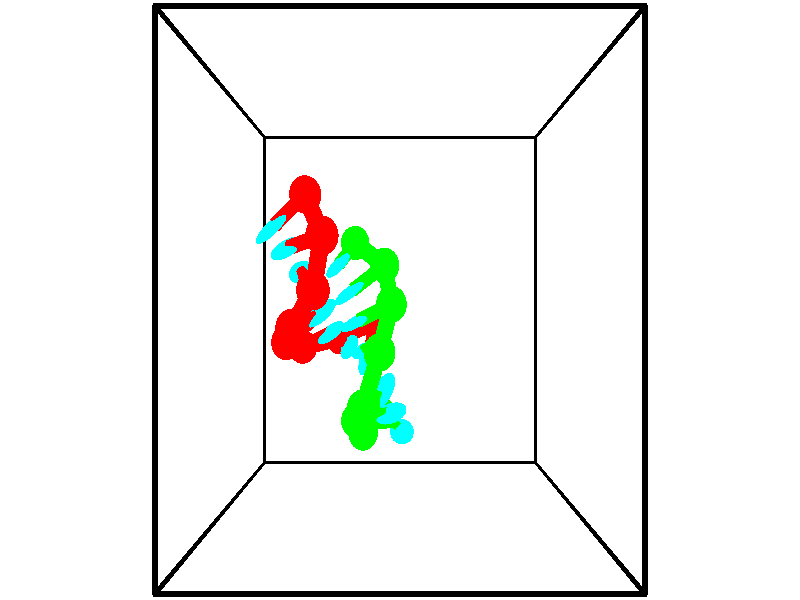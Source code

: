 // switches for output
#declare DRAW_BASES = 1; // possible values are 0, 1; only relevant for DNA ribbons
#declare DRAW_BASES_TYPE = 3; // possible values are 1, 2, 3; only relevant for DNA ribbons
#declare DRAW_FOG = 0; // set to 1 to enable fog

#include "colors.inc"

#include "transforms.inc"
background { rgb <1, 1, 1>}

#default {
   normal{
       ripples 0.25
       frequency 0.20
       turbulence 0.2
       lambda 5
   }
	finish {
		phong 0.1
		phong_size 40.
	}
}

// original window dimensions: 1024x640


// camera settings

camera {
	sky <-0, 1, 0>
	up <-0, 1, 0>
	right 1.6 * <1, 0, 0>
	location <2.5, 2.5, 11.1562>
	look_at <2.5, 2.5, 2.5>
	direction <0, 0, -8.6562>
	angle 67.0682
}


# declare cpy_camera_pos = <2.5, 2.5, 11.1562>;
# if (DRAW_FOG = 1)
fog {
	fog_type 2
	up vnormalize(cpy_camera_pos)
	color rgbt<1,1,1,0.3>
	distance 1e-5
	fog_alt 3e-3
	fog_offset 4
}
# end


// LIGHTS

# declare lum = 6;
global_settings {
	ambient_light rgb lum * <0.05, 0.05, 0.05>
	max_trace_level 15
}# declare cpy_direct_light_amount = 0.25;
light_source
{	1000 * <-1, -1, 1>,
	rgb lum * cpy_direct_light_amount
	parallel
}

light_source
{	1000 * <1, 1, -1>,
	rgb lum * cpy_direct_light_amount
	parallel
}

// strand 0

// nucleotide -1

// particle -1
sphere {
	<1.005388, 3.885456, 1.638801> 0.250000
	pigment { color rgbt <1,0,0,0> }
	no_shadow
}
cylinder {
	<0.725189, 3.622086, 1.748915>,  <0.557070, 3.464064, 1.814983>, 0.100000
	pigment { color rgbt <1,0,0,0> }
	no_shadow
}
cylinder {
	<0.725189, 3.622086, 1.748915>,  <1.005388, 3.885456, 1.638801>, 0.100000
	pigment { color rgbt <1,0,0,0> }
	no_shadow
}

// particle -1
sphere {
	<0.725189, 3.622086, 1.748915> 0.100000
	pigment { color rgbt <1,0,0,0> }
	no_shadow
}
sphere {
	0, 1
	scale<0.080000,0.200000,0.300000>
	matrix <0.535887, -0.740043, -0.406401,
		0.471307, -0.137161, 0.871238,
		-0.700496, -0.658425, 0.275284,
		0.515040, 3.424558, 1.831500>
	pigment { color rgbt <0,1,1,0> }
	no_shadow
}
cylinder {
	<1.318690, 3.314159, 2.020093>,  <1.005388, 3.885456, 1.638801>, 0.130000
	pigment { color rgbt <1,0,0,0> }
	no_shadow
}

// nucleotide -1

// particle -1
sphere {
	<1.318690, 3.314159, 2.020093> 0.250000
	pigment { color rgbt <1,0,0,0> }
	no_shadow
}
cylinder {
	<0.974319, 3.233238, 1.833382>,  <0.767697, 3.184685, 1.721355>, 0.100000
	pigment { color rgbt <1,0,0,0> }
	no_shadow
}
cylinder {
	<0.974319, 3.233238, 1.833382>,  <1.318690, 3.314159, 2.020093>, 0.100000
	pigment { color rgbt <1,0,0,0> }
	no_shadow
}

// particle -1
sphere {
	<0.974319, 3.233238, 1.833382> 0.100000
	pigment { color rgbt <1,0,0,0> }
	no_shadow
}
sphere {
	0, 1
	scale<0.080000,0.200000,0.300000>
	matrix <0.449366, -0.732540, -0.511326,
		-0.238490, -0.649967, 0.721571,
		-0.860925, -0.202303, -0.466777,
		0.716042, 3.172547, 1.693348>
	pigment { color rgbt <0,1,1,0> }
	no_shadow
}
cylinder {
	<1.192814, 2.621032, 2.084111>,  <1.318690, 3.314159, 2.020093>, 0.130000
	pigment { color rgbt <1,0,0,0> }
	no_shadow
}

// nucleotide -1

// particle -1
sphere {
	<1.192814, 2.621032, 2.084111> 0.250000
	pigment { color rgbt <1,0,0,0> }
	no_shadow
}
cylinder {
	<1.034203, 2.766182, 1.746807>,  <0.939036, 2.853272, 1.544425>, 0.100000
	pigment { color rgbt <1,0,0,0> }
	no_shadow
}
cylinder {
	<1.034203, 2.766182, 1.746807>,  <1.192814, 2.621032, 2.084111>, 0.100000
	pigment { color rgbt <1,0,0,0> }
	no_shadow
}

// particle -1
sphere {
	<1.034203, 2.766182, 1.746807> 0.100000
	pigment { color rgbt <1,0,0,0> }
	no_shadow
}
sphere {
	0, 1
	scale<0.080000,0.200000,0.300000>
	matrix <0.315382, -0.808807, -0.496352,
		-0.862148, -0.462766, 0.206271,
		-0.396529, 0.362875, -0.843260,
		0.915244, 2.875044, 1.493829>
	pigment { color rgbt <0,1,1,0> }
	no_shadow
}
cylinder {
	<0.802638, 2.135081, 1.704284>,  <1.192814, 2.621032, 2.084111>, 0.130000
	pigment { color rgbt <1,0,0,0> }
	no_shadow
}

// nucleotide -1

// particle -1
sphere {
	<0.802638, 2.135081, 1.704284> 0.250000
	pigment { color rgbt <1,0,0,0> }
	no_shadow
}
cylinder {
	<0.926262, 2.400696, 1.431950>,  <1.000436, 2.560065, 1.268549>, 0.100000
	pigment { color rgbt <1,0,0,0> }
	no_shadow
}
cylinder {
	<0.926262, 2.400696, 1.431950>,  <0.802638, 2.135081, 1.704284>, 0.100000
	pigment { color rgbt <1,0,0,0> }
	no_shadow
}

// particle -1
sphere {
	<0.926262, 2.400696, 1.431950> 0.100000
	pigment { color rgbt <1,0,0,0> }
	no_shadow
}
sphere {
	0, 1
	scale<0.080000,0.200000,0.300000>
	matrix <0.464352, -0.730113, -0.501309,
		-0.829975, -0.161213, -0.533996,
		0.309060, 0.664037, -0.680836,
		1.018980, 2.599907, 1.227699>
	pigment { color rgbt <0,1,1,0> }
	no_shadow
}
cylinder {
	<0.595981, 1.910985, 1.036914>,  <0.802638, 2.135081, 1.704284>, 0.130000
	pigment { color rgbt <1,0,0,0> }
	no_shadow
}

// nucleotide -1

// particle -1
sphere {
	<0.595981, 1.910985, 1.036914> 0.250000
	pigment { color rgbt <1,0,0,0> }
	no_shadow
}
cylinder {
	<0.921059, 2.142250, 1.007917>,  <1.116105, 2.281009, 0.990519>, 0.100000
	pigment { color rgbt <1,0,0,0> }
	no_shadow
}
cylinder {
	<0.921059, 2.142250, 1.007917>,  <0.595981, 1.910985, 1.036914>, 0.100000
	pigment { color rgbt <1,0,0,0> }
	no_shadow
}

// particle -1
sphere {
	<0.921059, 2.142250, 1.007917> 0.100000
	pigment { color rgbt <1,0,0,0> }
	no_shadow
}
sphere {
	0, 1
	scale<0.080000,0.200000,0.300000>
	matrix <0.455304, -0.707731, -0.540199,
		-0.363628, 0.406011, -0.838409,
		0.812695, 0.578163, -0.072492,
		1.164867, 2.315699, 0.986170>
	pigment { color rgbt <0,1,1,0> }
	no_shadow
}
cylinder {
	<0.769129, 1.803019, 0.388531>,  <0.595981, 1.910985, 1.036914>, 0.130000
	pigment { color rgbt <1,0,0,0> }
	no_shadow
}

// nucleotide -1

// particle -1
sphere {
	<0.769129, 1.803019, 0.388531> 0.250000
	pigment { color rgbt <1,0,0,0> }
	no_shadow
}
cylinder {
	<1.075966, 1.934914, 0.608656>,  <1.260068, 2.014051, 0.740731>, 0.100000
	pigment { color rgbt <1,0,0,0> }
	no_shadow
}
cylinder {
	<1.075966, 1.934914, 0.608656>,  <0.769129, 1.803019, 0.388531>, 0.100000
	pigment { color rgbt <1,0,0,0> }
	no_shadow
}

// particle -1
sphere {
	<1.075966, 1.934914, 0.608656> 0.100000
	pigment { color rgbt <1,0,0,0> }
	no_shadow
}
sphere {
	0, 1
	scale<0.080000,0.200000,0.300000>
	matrix <0.573824, -0.736235, -0.358725,
		0.286875, 0.590958, -0.753971,
		0.767091, 0.329737, 0.550313,
		1.306093, 2.033835, 0.773750>
	pigment { color rgbt <0,1,1,0> }
	no_shadow
}
cylinder {
	<1.369907, 1.906911, -0.103839>,  <0.769129, 1.803019, 0.388531>, 0.130000
	pigment { color rgbt <1,0,0,0> }
	no_shadow
}

// nucleotide -1

// particle -1
sphere {
	<1.369907, 1.906911, -0.103839> 0.250000
	pigment { color rgbt <1,0,0,0> }
	no_shadow
}
cylinder {
	<1.505501, 1.852715, 0.268555>,  <1.586857, 1.820197, 0.491991>, 0.100000
	pigment { color rgbt <1,0,0,0> }
	no_shadow
}
cylinder {
	<1.505501, 1.852715, 0.268555>,  <1.369907, 1.906911, -0.103839>, 0.100000
	pigment { color rgbt <1,0,0,0> }
	no_shadow
}

// particle -1
sphere {
	<1.505501, 1.852715, 0.268555> 0.100000
	pigment { color rgbt <1,0,0,0> }
	no_shadow
}
sphere {
	0, 1
	scale<0.080000,0.200000,0.300000>
	matrix <0.737318, -0.576378, -0.352351,
		0.584339, 0.805873, -0.095484,
		0.338985, -0.135490, 0.930984,
		1.607196, 1.812067, 0.547850>
	pigment { color rgbt <0,1,1,0> }
	no_shadow
}
cylinder {
	<2.035178, 2.161132, -0.134745>,  <1.369907, 1.906911, -0.103839>, 0.130000
	pigment { color rgbt <1,0,0,0> }
	no_shadow
}

// nucleotide -1

// particle -1
sphere {
	<2.035178, 2.161132, -0.134745> 0.250000
	pigment { color rgbt <1,0,0,0> }
	no_shadow
}
cylinder {
	<1.961510, 1.856911, 0.114298>,  <1.917309, 1.674378, 0.263723>, 0.100000
	pigment { color rgbt <1,0,0,0> }
	no_shadow
}
cylinder {
	<1.961510, 1.856911, 0.114298>,  <2.035178, 2.161132, -0.134745>, 0.100000
	pigment { color rgbt <1,0,0,0> }
	no_shadow
}

// particle -1
sphere {
	<1.961510, 1.856911, 0.114298> 0.100000
	pigment { color rgbt <1,0,0,0> }
	no_shadow
}
sphere {
	0, 1
	scale<0.080000,0.200000,0.300000>
	matrix <0.716309, -0.537609, -0.444835,
		0.673040, 0.364053, 0.643804,
		-0.184171, -0.760554, 0.622607,
		1.906258, 1.628745, 0.301080>
	pigment { color rgbt <0,1,1,0> }
	no_shadow
}
// strand 1

// nucleotide -1

// particle -1
sphere {
	<2.170441, 0.703584, -0.319411> 0.250000
	pigment { color rgbt <0,1,0,0> }
	no_shadow
}
cylinder {
	<2.375885, 0.599388, 0.007600>,  <2.499151, 0.536871, 0.203806>, 0.100000
	pigment { color rgbt <0,1,0,0> }
	no_shadow
}
cylinder {
	<2.375885, 0.599388, 0.007600>,  <2.170441, 0.703584, -0.319411>, 0.100000
	pigment { color rgbt <0,1,0,0> }
	no_shadow
}

// particle -1
sphere {
	<2.375885, 0.599388, 0.007600> 0.100000
	pigment { color rgbt <0,1,0,0> }
	no_shadow
}
sphere {
	0, 1
	scale<0.080000,0.200000,0.300000>
	matrix <-0.454214, 0.725803, 0.516623,
		-0.727938, -0.636675, 0.254461,
		0.513610, -0.260490, 0.817527,
		2.529968, 0.521241, 0.252858>
	pigment { color rgbt <0,1,1,0> }
	no_shadow
}
cylinder {
	<1.688883, 0.689417, 0.269200>,  <2.170441, 0.703584, -0.319411>, 0.130000
	pigment { color rgbt <0,1,0,0> }
	no_shadow
}

// nucleotide -1

// particle -1
sphere {
	<1.688883, 0.689417, 0.269200> 0.250000
	pigment { color rgbt <0,1,0,0> }
	no_shadow
}
cylinder {
	<2.057701, 0.770821, 0.400908>,  <2.278992, 0.819663, 0.479932>, 0.100000
	pigment { color rgbt <0,1,0,0> }
	no_shadow
}
cylinder {
	<2.057701, 0.770821, 0.400908>,  <1.688883, 0.689417, 0.269200>, 0.100000
	pigment { color rgbt <0,1,0,0> }
	no_shadow
}

// particle -1
sphere {
	<2.057701, 0.770821, 0.400908> 0.100000
	pigment { color rgbt <0,1,0,0> }
	no_shadow
}
sphere {
	0, 1
	scale<0.080000,0.200000,0.300000>
	matrix <-0.358825, 0.768426, 0.529874,
		-0.145185, -0.606717, 0.781547,
		0.922045, 0.203509, 0.329269,
		2.334314, 0.831873, 0.499688>
	pigment { color rgbt <0,1,1,0> }
	no_shadow
}
cylinder {
	<1.877695, 0.637904, 0.977959>,  <1.688883, 0.689417, 0.269200>, 0.130000
	pigment { color rgbt <0,1,0,0> }
	no_shadow
}

// nucleotide -1

// particle -1
sphere {
	<1.877695, 0.637904, 0.977959> 0.250000
	pigment { color rgbt <0,1,0,0> }
	no_shadow
}
cylinder {
	<2.066536, 0.953598, 0.820871>,  <2.179841, 1.143014, 0.726619>, 0.100000
	pigment { color rgbt <0,1,0,0> }
	no_shadow
}
cylinder {
	<2.066536, 0.953598, 0.820871>,  <1.877695, 0.637904, 0.977959>, 0.100000
	pigment { color rgbt <0,1,0,0> }
	no_shadow
}

// particle -1
sphere {
	<2.066536, 0.953598, 0.820871> 0.100000
	pigment { color rgbt <0,1,0,0> }
	no_shadow
}
sphere {
	0, 1
	scale<0.080000,0.200000,0.300000>
	matrix <-0.470592, 0.602335, 0.644776,
		0.745428, -0.119589, 0.655771,
		0.472102, 0.789235, -0.392719,
		2.208167, 1.190368, 0.703056>
	pigment { color rgbt <0,1,1,0> }
	no_shadow
}
cylinder {
	<1.901528, 1.057282, 1.513867>,  <1.877695, 0.637904, 0.977959>, 0.130000
	pigment { color rgbt <0,1,0,0> }
	no_shadow
}

// nucleotide -1

// particle -1
sphere {
	<1.901528, 1.057282, 1.513867> 0.250000
	pigment { color rgbt <0,1,0,0> }
	no_shadow
}
cylinder {
	<1.989937, 1.301346, 1.209538>,  <2.042982, 1.447784, 1.026940>, 0.100000
	pigment { color rgbt <0,1,0,0> }
	no_shadow
}
cylinder {
	<1.989937, 1.301346, 1.209538>,  <1.901528, 1.057282, 1.513867>, 0.100000
	pigment { color rgbt <0,1,0,0> }
	no_shadow
}

// particle -1
sphere {
	<1.989937, 1.301346, 1.209538> 0.100000
	pigment { color rgbt <0,1,0,0> }
	no_shadow
}
sphere {
	0, 1
	scale<0.080000,0.200000,0.300000>
	matrix <-0.638590, 0.680168, 0.359964,
		0.737124, 0.406296, 0.539973,
		0.221021, 0.610160, -0.760825,
		2.056243, 1.484394, 0.981290>
	pigment { color rgbt <0,1,1,0> }
	no_shadow
}
cylinder {
	<2.178885, 1.816265, 1.709591>,  <1.901528, 1.057282, 1.513867>, 0.130000
	pigment { color rgbt <0,1,0,0> }
	no_shadow
}

// nucleotide -1

// particle -1
sphere {
	<2.178885, 1.816265, 1.709591> 0.250000
	pigment { color rgbt <0,1,0,0> }
	no_shadow
}
cylinder {
	<2.016670, 1.806229, 1.344097>,  <1.919341, 1.800207, 1.124801>, 0.100000
	pigment { color rgbt <0,1,0,0> }
	no_shadow
}
cylinder {
	<2.016670, 1.806229, 1.344097>,  <2.178885, 1.816265, 1.709591>, 0.100000
	pigment { color rgbt <0,1,0,0> }
	no_shadow
}

// particle -1
sphere {
	<2.016670, 1.806229, 1.344097> 0.100000
	pigment { color rgbt <0,1,0,0> }
	no_shadow
}
sphere {
	0, 1
	scale<0.080000,0.200000,0.300000>
	matrix <-0.467933, 0.864409, 0.183944,
		0.785225, 0.502163, -0.362291,
		-0.405538, -0.025090, -0.913734,
		1.895009, 1.798702, 1.069977>
	pigment { color rgbt <0,1,1,0> }
	no_shadow
}
cylinder {
	<2.360410, 2.442342, 1.355790>,  <2.178885, 1.816265, 1.709591>, 0.130000
	pigment { color rgbt <0,1,0,0> }
	no_shadow
}

// nucleotide -1

// particle -1
sphere {
	<2.360410, 2.442342, 1.355790> 0.250000
	pigment { color rgbt <0,1,0,0> }
	no_shadow
}
cylinder {
	<2.021423, 2.300362, 1.197899>,  <1.818031, 2.215173, 1.103164>, 0.100000
	pigment { color rgbt <0,1,0,0> }
	no_shadow
}
cylinder {
	<2.021423, 2.300362, 1.197899>,  <2.360410, 2.442342, 1.355790>, 0.100000
	pigment { color rgbt <0,1,0,0> }
	no_shadow
}

// particle -1
sphere {
	<2.021423, 2.300362, 1.197899> 0.100000
	pigment { color rgbt <0,1,0,0> }
	no_shadow
}
sphere {
	0, 1
	scale<0.080000,0.200000,0.300000>
	matrix <-0.435617, 0.889953, 0.134984,
		0.303376, 0.286345, -0.908829,
		-0.847467, -0.354950, -0.394727,
		1.767183, 2.193877, 1.079481>
	pigment { color rgbt <0,1,1,0> }
	no_shadow
}
cylinder {
	<2.235991, 2.987797, 0.952238>,  <2.360410, 2.442342, 1.355790>, 0.130000
	pigment { color rgbt <0,1,0,0> }
	no_shadow
}

// nucleotide -1

// particle -1
sphere {
	<2.235991, 2.987797, 0.952238> 0.250000
	pigment { color rgbt <0,1,0,0> }
	no_shadow
}
cylinder {
	<1.904327, 2.769104, 0.998850>,  <1.705329, 2.637888, 1.026817>, 0.100000
	pigment { color rgbt <0,1,0,0> }
	no_shadow
}
cylinder {
	<1.904327, 2.769104, 0.998850>,  <2.235991, 2.987797, 0.952238>, 0.100000
	pigment { color rgbt <0,1,0,0> }
	no_shadow
}

// particle -1
sphere {
	<1.904327, 2.769104, 0.998850> 0.100000
	pigment { color rgbt <0,1,0,0> }
	no_shadow
}
sphere {
	0, 1
	scale<0.080000,0.200000,0.300000>
	matrix <-0.518157, 0.829902, 0.206822,
		-0.209785, 0.111107, -0.971414,
		-0.829158, -0.546734, 0.116530,
		1.655580, 2.605084, 1.033809>
	pigment { color rgbt <0,1,1,0> }
	no_shadow
}
cylinder {
	<1.710012, 3.337168, 0.507657>,  <2.235991, 2.987797, 0.952238>, 0.130000
	pigment { color rgbt <0,1,0,0> }
	no_shadow
}

// nucleotide -1

// particle -1
sphere {
	<1.710012, 3.337168, 0.507657> 0.250000
	pigment { color rgbt <0,1,0,0> }
	no_shadow
}
cylinder {
	<1.570366, 3.135147, 0.823389>,  <1.486578, 3.013935, 1.012828>, 0.100000
	pigment { color rgbt <0,1,0,0> }
	no_shadow
}
cylinder {
	<1.570366, 3.135147, 0.823389>,  <1.710012, 3.337168, 0.507657>, 0.100000
	pigment { color rgbt <0,1,0,0> }
	no_shadow
}

// particle -1
sphere {
	<1.570366, 3.135147, 0.823389> 0.100000
	pigment { color rgbt <0,1,0,0> }
	no_shadow
}
sphere {
	0, 1
	scale<0.080000,0.200000,0.300000>
	matrix <-0.540151, 0.796772, 0.270909,
		-0.765738, -0.331778, -0.550970,
		-0.349116, -0.505052, 0.789329,
		1.465631, 2.983632, 1.060188>
	pigment { color rgbt <0,1,1,0> }
	no_shadow
}
// box output
cylinder {
	<0.000000, 0.000000, 0.000000>,  <5.000000, 0.000000, 0.000000>, 0.025000
	pigment { color rgbt <0,0,0,0> }
	no_shadow
}
cylinder {
	<0.000000, 0.000000, 0.000000>,  <0.000000, 5.000000, 0.000000>, 0.025000
	pigment { color rgbt <0,0,0,0> }
	no_shadow
}
cylinder {
	<0.000000, 0.000000, 0.000000>,  <0.000000, 0.000000, 5.000000>, 0.025000
	pigment { color rgbt <0,0,0,0> }
	no_shadow
}
cylinder {
	<5.000000, 5.000000, 5.000000>,  <0.000000, 5.000000, 5.000000>, 0.025000
	pigment { color rgbt <0,0,0,0> }
	no_shadow
}
cylinder {
	<5.000000, 5.000000, 5.000000>,  <5.000000, 0.000000, 5.000000>, 0.025000
	pigment { color rgbt <0,0,0,0> }
	no_shadow
}
cylinder {
	<5.000000, 5.000000, 5.000000>,  <5.000000, 5.000000, 0.000000>, 0.025000
	pigment { color rgbt <0,0,0,0> }
	no_shadow
}
cylinder {
	<0.000000, 0.000000, 5.000000>,  <0.000000, 5.000000, 5.000000>, 0.025000
	pigment { color rgbt <0,0,0,0> }
	no_shadow
}
cylinder {
	<0.000000, 0.000000, 5.000000>,  <5.000000, 0.000000, 5.000000>, 0.025000
	pigment { color rgbt <0,0,0,0> }
	no_shadow
}
cylinder {
	<5.000000, 5.000000, 0.000000>,  <0.000000, 5.000000, 0.000000>, 0.025000
	pigment { color rgbt <0,0,0,0> }
	no_shadow
}
cylinder {
	<5.000000, 5.000000, 0.000000>,  <5.000000, 0.000000, 0.000000>, 0.025000
	pigment { color rgbt <0,0,0,0> }
	no_shadow
}
cylinder {
	<5.000000, 0.000000, 5.000000>,  <5.000000, 0.000000, 0.000000>, 0.025000
	pigment { color rgbt <0,0,0,0> }
	no_shadow
}
cylinder {
	<0.000000, 5.000000, 0.000000>,  <0.000000, 5.000000, 5.000000>, 0.025000
	pigment { color rgbt <0,0,0,0> }
	no_shadow
}
// end of box output
